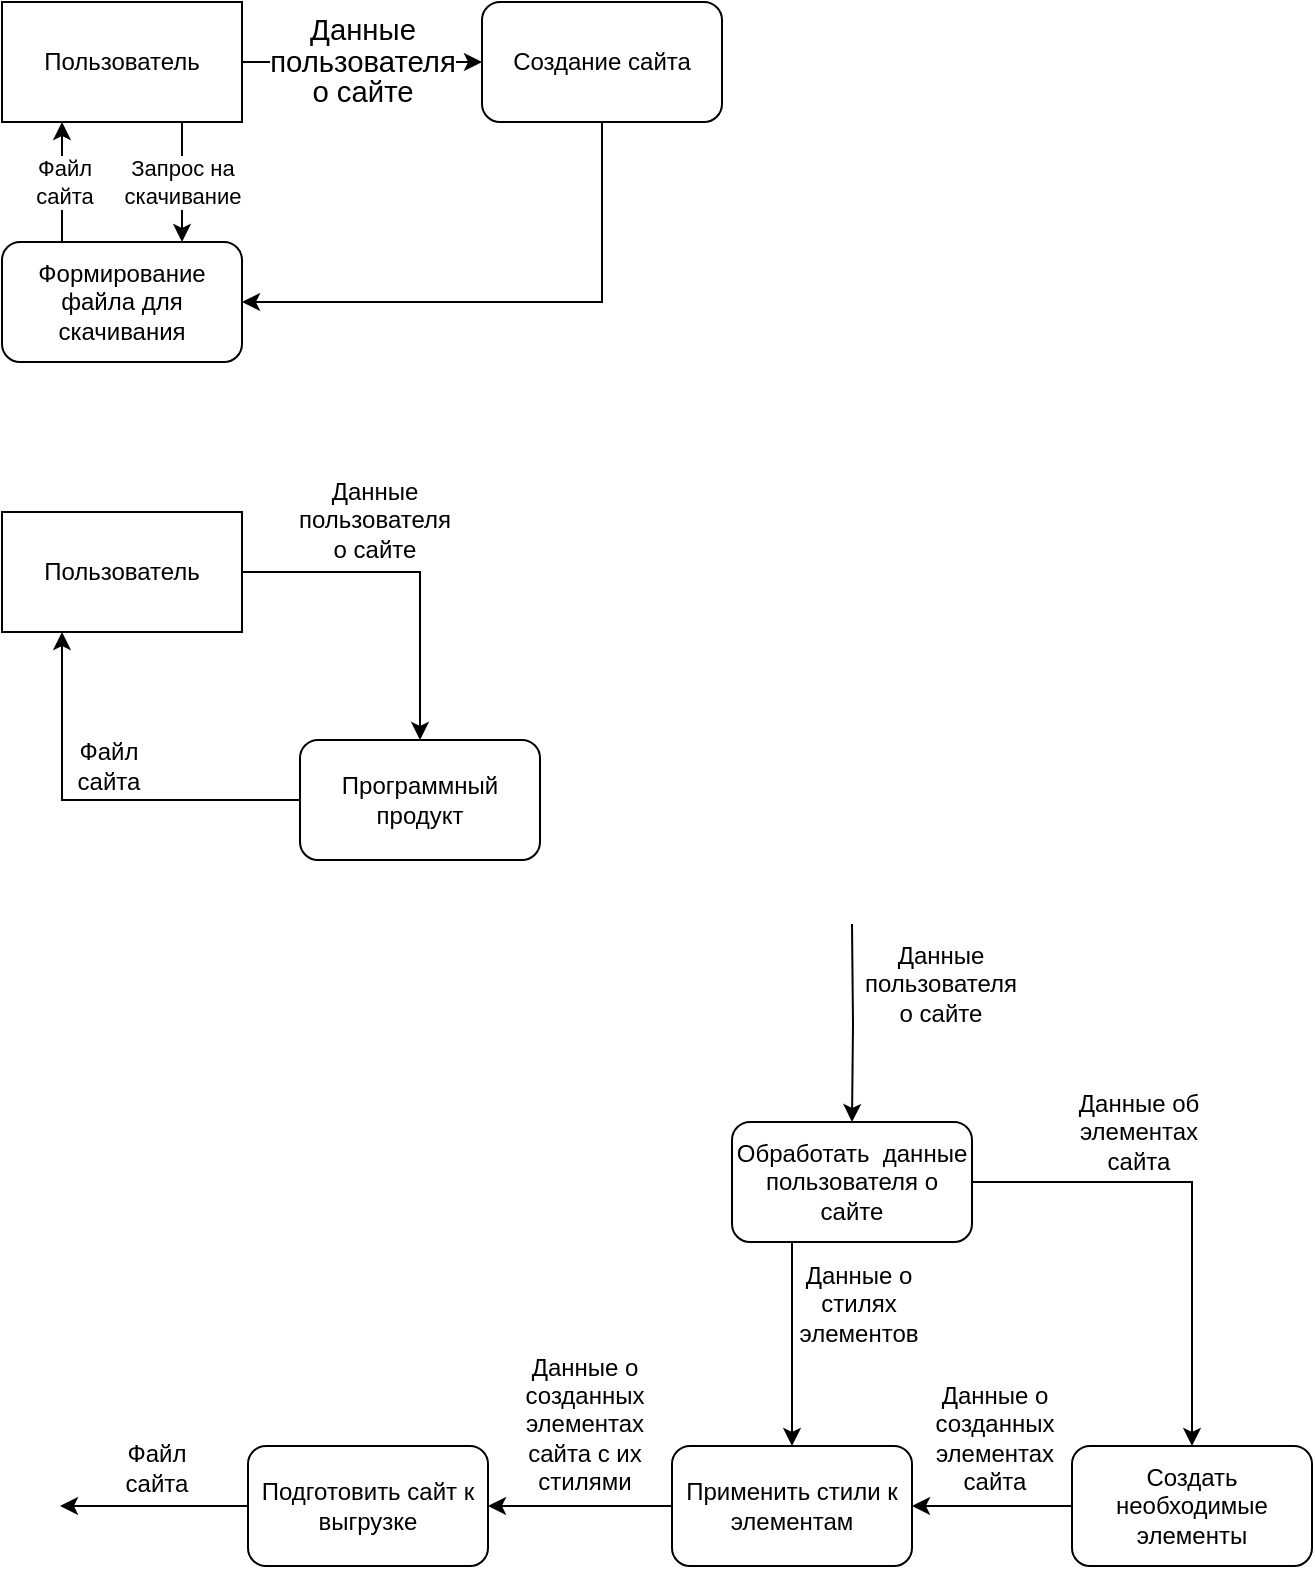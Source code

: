 <mxfile version="18.1.1" type="device"><diagram id="021C_UukKC2W84njs7By" name="Page-1"><mxGraphModel dx="768" dy="743" grid="0" gridSize="10" guides="1" tooltips="1" connect="1" arrows="1" fold="1" page="1" pageScale="1" pageWidth="827" pageHeight="1169" math="0" shadow="0"><root><mxCell id="0"/><mxCell id="1" parent="0"/><mxCell id="vNgLCeMScgqzdLTmRmay-7" style="edgeStyle=orthogonalEdgeStyle;rounded=0;orthogonalLoop=1;jettySize=auto;html=1;exitX=0.75;exitY=1;exitDx=0;exitDy=0;entryX=0.75;entryY=0;entryDx=0;entryDy=0;" parent="1" source="vNgLCeMScgqzdLTmRmay-1" target="vNgLCeMScgqzdLTmRmay-5" edge="1"><mxGeometry relative="1" as="geometry"/></mxCell><mxCell id="vNgLCeMScgqzdLTmRmay-9" value="Запрос на&lt;br&gt;скачивание" style="edgeLabel;html=1;align=center;verticalAlign=middle;resizable=0;points=[];" parent="vNgLCeMScgqzdLTmRmay-7" vertex="1" connectable="0"><mxGeometry x="-0.303" y="-2" relative="1" as="geometry"><mxPoint x="2" y="9" as="offset"/></mxGeometry></mxCell><mxCell id="vNgLCeMScgqzdLTmRmay-1" value="Пользователь" style="rounded=0;whiteSpace=wrap;html=1;" parent="1" vertex="1"><mxGeometry x="15" y="15" width="120" height="60" as="geometry"/></mxCell><mxCell id="vNgLCeMScgqzdLTmRmay-6" style="edgeStyle=orthogonalEdgeStyle;rounded=0;orthogonalLoop=1;jettySize=auto;html=1;exitX=0.5;exitY=1;exitDx=0;exitDy=0;entryX=1;entryY=0.5;entryDx=0;entryDy=0;" parent="1" source="vNgLCeMScgqzdLTmRmay-2" target="vNgLCeMScgqzdLTmRmay-5" edge="1"><mxGeometry relative="1" as="geometry"/></mxCell><mxCell id="vNgLCeMScgqzdLTmRmay-2" value="Создание сайта" style="rounded=1;whiteSpace=wrap;html=1;" parent="1" vertex="1"><mxGeometry x="255" y="15" width="120" height="60" as="geometry"/></mxCell><mxCell id="vNgLCeMScgqzdLTmRmay-3" value="" style="endArrow=classic;html=1;rounded=0;exitX=1;exitY=0.5;exitDx=0;exitDy=0;entryX=0;entryY=0.5;entryDx=0;entryDy=0;" parent="1" source="vNgLCeMScgqzdLTmRmay-1" target="vNgLCeMScgqzdLTmRmay-2" edge="1"><mxGeometry width="50" height="50" relative="1" as="geometry"><mxPoint x="215" y="215" as="sourcePoint"/><mxPoint x="265" y="165" as="targetPoint"/></mxGeometry></mxCell><mxCell id="vNgLCeMScgqzdLTmRmay-4" value="&lt;span style=&quot;font-size: 11.0pt ; line-height: 107% ; font-family: &amp;#34;calibri&amp;#34; , sans-serif&quot;&gt;Данные&lt;br&gt;пользователя&lt;br&gt;о сайте&lt;/span&gt;" style="edgeLabel;html=1;align=center;verticalAlign=middle;resizable=0;points=[];" parent="vNgLCeMScgqzdLTmRmay-3" vertex="1" connectable="0"><mxGeometry x="-0.327" y="1" relative="1" as="geometry"><mxPoint x="19" y="1" as="offset"/></mxGeometry></mxCell><mxCell id="vNgLCeMScgqzdLTmRmay-8" style="edgeStyle=orthogonalEdgeStyle;rounded=0;orthogonalLoop=1;jettySize=auto;html=1;exitX=0.25;exitY=0;exitDx=0;exitDy=0;entryX=0.25;entryY=1;entryDx=0;entryDy=0;" parent="1" source="vNgLCeMScgqzdLTmRmay-5" target="vNgLCeMScgqzdLTmRmay-1" edge="1"><mxGeometry relative="1" as="geometry"/></mxCell><mxCell id="vNgLCeMScgqzdLTmRmay-10" value="Файл&lt;br&gt;сайта" style="edgeLabel;html=1;align=center;verticalAlign=middle;resizable=0;points=[];" parent="vNgLCeMScgqzdLTmRmay-8" vertex="1" connectable="0"><mxGeometry x="0.263" y="-1" relative="1" as="geometry"><mxPoint y="8" as="offset"/></mxGeometry></mxCell><mxCell id="vNgLCeMScgqzdLTmRmay-5" value="Формирование файла для скачивания" style="rounded=1;whiteSpace=wrap;html=1;" parent="1" vertex="1"><mxGeometry x="15" y="135" width="120" height="60" as="geometry"/></mxCell><mxCell id="uDnQyF3M53Srrwc9bJLf-3" value="Пользователь" style="rounded=0;whiteSpace=wrap;html=1;" vertex="1" parent="1"><mxGeometry x="15" y="270" width="120" height="60" as="geometry"/></mxCell><mxCell id="uDnQyF3M53Srrwc9bJLf-5" value="Программный продукт" style="rounded=1;whiteSpace=wrap;html=1;" vertex="1" parent="1"><mxGeometry x="164" y="384" width="120" height="60" as="geometry"/></mxCell><mxCell id="uDnQyF3M53Srrwc9bJLf-6" value="" style="endArrow=classic;html=1;rounded=0;exitX=1;exitY=0.5;exitDx=0;exitDy=0;entryX=0.5;entryY=0;entryDx=0;entryDy=0;edgeStyle=orthogonalEdgeStyle;" edge="1" parent="1" source="uDnQyF3M53Srrwc9bJLf-3" target="uDnQyF3M53Srrwc9bJLf-5"><mxGeometry width="50" height="50" relative="1" as="geometry"><mxPoint x="215" y="470" as="sourcePoint"/><mxPoint x="239" y="320" as="targetPoint"/></mxGeometry></mxCell><mxCell id="uDnQyF3M53Srrwc9bJLf-8" style="edgeStyle=orthogonalEdgeStyle;rounded=0;orthogonalLoop=1;jettySize=auto;html=1;exitX=0;exitY=0.5;exitDx=0;exitDy=0;entryX=0.25;entryY=1;entryDx=0;entryDy=0;" edge="1" parent="1" source="uDnQyF3M53Srrwc9bJLf-5" target="uDnQyF3M53Srrwc9bJLf-3"><mxGeometry relative="1" as="geometry"><mxPoint x="45" y="390" as="sourcePoint"/></mxGeometry></mxCell><mxCell id="uDnQyF3M53Srrwc9bJLf-9" value="Файл&lt;br style=&quot;font-size: 12px;&quot;&gt;сайта" style="edgeLabel;html=1;align=center;verticalAlign=middle;resizable=0;points=[];fontSize=12;" vertex="1" connectable="0" parent="uDnQyF3M53Srrwc9bJLf-8"><mxGeometry x="0.263" y="-1" relative="1" as="geometry"><mxPoint x="22" y="-8" as="offset"/></mxGeometry></mxCell><mxCell id="uDnQyF3M53Srrwc9bJLf-15" style="edgeStyle=orthogonalEdgeStyle;rounded=0;orthogonalLoop=1;jettySize=auto;html=1;exitX=1;exitY=0.5;exitDx=0;exitDy=0;entryX=0.5;entryY=0;entryDx=0;entryDy=0;elbow=vertical;" edge="1" parent="1" source="uDnQyF3M53Srrwc9bJLf-13" target="uDnQyF3M53Srrwc9bJLf-14"><mxGeometry relative="1" as="geometry"/></mxCell><mxCell id="uDnQyF3M53Srrwc9bJLf-16" value="Данные об&lt;br style=&quot;font-size: 12px;&quot;&gt;элементах&lt;br style=&quot;font-size: 12px;&quot;&gt;сайта" style="edgeLabel;html=1;align=center;verticalAlign=middle;resizable=0;points=[];fontSize=12;" vertex="1" connectable="0" parent="uDnQyF3M53Srrwc9bJLf-15"><mxGeometry x="0.066" relative="1" as="geometry"><mxPoint x="-27" y="-44" as="offset"/></mxGeometry></mxCell><mxCell id="uDnQyF3M53Srrwc9bJLf-24" style="edgeStyle=orthogonalEdgeStyle;rounded=0;orthogonalLoop=1;jettySize=auto;html=1;exitX=0.25;exitY=1;exitDx=0;exitDy=0;fontSize=12;elbow=vertical;" edge="1" parent="1" source="uDnQyF3M53Srrwc9bJLf-13" target="uDnQyF3M53Srrwc9bJLf-17"><mxGeometry relative="1" as="geometry"/></mxCell><mxCell id="uDnQyF3M53Srrwc9bJLf-13" value="Обработать&amp;nbsp; данные пользователя о сайте" style="rounded=1;whiteSpace=wrap;html=1;" vertex="1" parent="1"><mxGeometry x="380" y="575" width="120" height="60" as="geometry"/></mxCell><mxCell id="uDnQyF3M53Srrwc9bJLf-23" style="edgeStyle=orthogonalEdgeStyle;rounded=0;orthogonalLoop=1;jettySize=auto;html=1;exitX=0;exitY=0.5;exitDx=0;exitDy=0;entryX=1;entryY=0.5;entryDx=0;entryDy=0;fontSize=12;elbow=vertical;" edge="1" parent="1" source="uDnQyF3M53Srrwc9bJLf-14" target="uDnQyF3M53Srrwc9bJLf-17"><mxGeometry relative="1" as="geometry"/></mxCell><mxCell id="uDnQyF3M53Srrwc9bJLf-14" value="Создать необходимые элементы" style="rounded=1;whiteSpace=wrap;html=1;" vertex="1" parent="1"><mxGeometry x="550" y="737" width="120" height="60" as="geometry"/></mxCell><mxCell id="uDnQyF3M53Srrwc9bJLf-26" style="edgeStyle=orthogonalEdgeStyle;rounded=0;orthogonalLoop=1;jettySize=auto;html=1;exitX=0;exitY=0.5;exitDx=0;exitDy=0;entryX=1;entryY=0.5;entryDx=0;entryDy=0;fontSize=12;elbow=vertical;" edge="1" parent="1" source="uDnQyF3M53Srrwc9bJLf-17" target="uDnQyF3M53Srrwc9bJLf-25"><mxGeometry relative="1" as="geometry"/></mxCell><mxCell id="uDnQyF3M53Srrwc9bJLf-17" value="Применить стили к элементам" style="rounded=1;whiteSpace=wrap;html=1;fontSize=12;" vertex="1" parent="1"><mxGeometry x="350" y="737" width="120" height="60" as="geometry"/></mxCell><mxCell id="uDnQyF3M53Srrwc9bJLf-21" value="Данные о &lt;br&gt;стилях &lt;br&gt;элементов" style="edgeLabel;html=1;align=center;verticalAlign=middle;resizable=0;points=[];fontSize=12;" vertex="1" connectable="0" parent="1"><mxGeometry x="443" y="666" as="geometry"/></mxCell><mxCell id="uDnQyF3M53Srrwc9bJLf-22" value="&lt;span style=&quot;color: rgb(0, 0, 0); font-family: Helvetica; font-size: 12px; font-style: normal; font-variant-ligatures: normal; font-variant-caps: normal; font-weight: 400; letter-spacing: normal; orphans: 2; text-align: center; text-indent: 0px; text-transform: none; widows: 2; word-spacing: 0px; -webkit-text-stroke-width: 0px; background-color: rgb(255, 255, 255); text-decoration-thickness: initial; text-decoration-style: initial; text-decoration-color: initial; float: none; display: inline !important;&quot;&gt;Данные о &lt;br&gt;созданных&lt;/span&gt;&lt;br style=&quot;color: rgb(0, 0, 0); font-family: Helvetica; font-size: 12px; font-style: normal; font-variant-ligatures: normal; font-variant-caps: normal; font-weight: 400; letter-spacing: normal; orphans: 2; text-align: center; text-indent: 0px; text-transform: none; widows: 2; word-spacing: 0px; -webkit-text-stroke-width: 0px; text-decoration-thickness: initial; text-decoration-style: initial; text-decoration-color: initial;&quot;&gt;&lt;span style=&quot;color: rgb(0, 0, 0); font-family: Helvetica; font-size: 12px; font-style: normal; font-variant-ligatures: normal; font-variant-caps: normal; font-weight: 400; letter-spacing: normal; orphans: 2; text-align: center; text-indent: 0px; text-transform: none; widows: 2; word-spacing: 0px; -webkit-text-stroke-width: 0px; background-color: rgb(255, 255, 255); text-decoration-thickness: initial; text-decoration-style: initial; text-decoration-color: initial; float: none; display: inline !important;&quot;&gt;элементах&lt;/span&gt;&lt;br style=&quot;color: rgb(0, 0, 0); font-family: Helvetica; font-size: 12px; font-style: normal; font-variant-ligatures: normal; font-variant-caps: normal; font-weight: 400; letter-spacing: normal; orphans: 2; text-align: center; text-indent: 0px; text-transform: none; widows: 2; word-spacing: 0px; -webkit-text-stroke-width: 0px; text-decoration-thickness: initial; text-decoration-style: initial; text-decoration-color: initial;&quot;&gt;&lt;span style=&quot;color: rgb(0, 0, 0); font-family: Helvetica; font-size: 12px; font-style: normal; font-variant-ligatures: normal; font-variant-caps: normal; font-weight: 400; letter-spacing: normal; orphans: 2; text-align: center; text-indent: 0px; text-transform: none; widows: 2; word-spacing: 0px; -webkit-text-stroke-width: 0px; background-color: rgb(255, 255, 255); text-decoration-thickness: initial; text-decoration-style: initial; text-decoration-color: initial; float: none; display: inline !important;&quot;&gt;сайта&lt;/span&gt;" style="edgeLabel;html=1;align=center;verticalAlign=middle;resizable=0;points=[];fontSize=12;" vertex="1" connectable="0" parent="1"><mxGeometry x="518.003" y="637.0" as="geometry"><mxPoint x="-7" y="96" as="offset"/></mxGeometry></mxCell><mxCell id="uDnQyF3M53Srrwc9bJLf-29" style="edgeStyle=orthogonalEdgeStyle;rounded=0;orthogonalLoop=1;jettySize=auto;html=1;exitX=0;exitY=0.5;exitDx=0;exitDy=0;fontSize=12;elbow=vertical;" edge="1" parent="1" source="uDnQyF3M53Srrwc9bJLf-25"><mxGeometry relative="1" as="geometry"><mxPoint x="44" y="767" as="targetPoint"/></mxGeometry></mxCell><mxCell id="uDnQyF3M53Srrwc9bJLf-25" value="Подготовить сайт к выгрузке" style="rounded=1;whiteSpace=wrap;html=1;fontSize=12;" vertex="1" parent="1"><mxGeometry x="138" y="737" width="120" height="60" as="geometry"/></mxCell><mxCell id="uDnQyF3M53Srrwc9bJLf-28" value="&lt;span style=&quot;color: rgb(0, 0, 0); font-family: Helvetica; font-size: 12px; font-style: normal; font-variant-ligatures: normal; font-variant-caps: normal; font-weight: 400; letter-spacing: normal; orphans: 2; text-align: center; text-indent: 0px; text-transform: none; widows: 2; word-spacing: 0px; -webkit-text-stroke-width: 0px; background-color: rgb(255, 255, 255); text-decoration-thickness: initial; text-decoration-style: initial; text-decoration-color: initial; float: none; display: inline !important;&quot;&gt;Данные о &lt;br&gt;созданных&lt;/span&gt;&lt;br style=&quot;color: rgb(0, 0, 0); font-family: Helvetica; font-size: 12px; font-style: normal; font-variant-ligatures: normal; font-variant-caps: normal; font-weight: 400; letter-spacing: normal; orphans: 2; text-align: center; text-indent: 0px; text-transform: none; widows: 2; word-spacing: 0px; -webkit-text-stroke-width: 0px; text-decoration-thickness: initial; text-decoration-style: initial; text-decoration-color: initial;&quot;&gt;&lt;span style=&quot;color: rgb(0, 0, 0); font-family: Helvetica; font-size: 12px; font-style: normal; font-variant-ligatures: normal; font-variant-caps: normal; font-weight: 400; letter-spacing: normal; orphans: 2; text-align: center; text-indent: 0px; text-transform: none; widows: 2; word-spacing: 0px; -webkit-text-stroke-width: 0px; background-color: rgb(255, 255, 255); text-decoration-thickness: initial; text-decoration-style: initial; text-decoration-color: initial; float: none; display: inline !important;&quot;&gt;элементах&lt;/span&gt;&lt;br style=&quot;color: rgb(0, 0, 0); font-family: Helvetica; font-size: 12px; font-style: normal; font-variant-ligatures: normal; font-variant-caps: normal; font-weight: 400; letter-spacing: normal; orphans: 2; text-align: center; text-indent: 0px; text-transform: none; widows: 2; word-spacing: 0px; -webkit-text-stroke-width: 0px; text-decoration-thickness: initial; text-decoration-style: initial; text-decoration-color: initial;&quot;&gt;&lt;span style=&quot;color: rgb(0, 0, 0); font-family: Helvetica; font-size: 12px; font-style: normal; font-variant-ligatures: normal; font-variant-caps: normal; font-weight: 400; letter-spacing: normal; orphans: 2; text-align: center; text-indent: 0px; text-transform: none; widows: 2; word-spacing: 0px; -webkit-text-stroke-width: 0px; background-color: rgb(255, 255, 255); text-decoration-thickness: initial; text-decoration-style: initial; text-decoration-color: initial; float: none; display: inline !important;&quot;&gt;сайта с их&lt;br&gt;стилями&lt;/span&gt;" style="edgeLabel;html=1;align=center;verticalAlign=middle;resizable=0;points=[];fontSize=12;" vertex="1" connectable="0" parent="1"><mxGeometry x="313.003" y="630.0" as="geometry"><mxPoint x="-7" y="96" as="offset"/></mxGeometry></mxCell><mxCell id="uDnQyF3M53Srrwc9bJLf-30" value="Файл&lt;br style=&quot;font-size: 12px;&quot;&gt;сайта" style="edgeLabel;html=1;align=center;verticalAlign=middle;resizable=0;points=[];fontSize=12;" vertex="1" connectable="0" parent="1"><mxGeometry x="92.0" y="747.997" as="geometry"/></mxCell><mxCell id="uDnQyF3M53Srrwc9bJLf-31" value="Данные &lt;br&gt;пользователя &lt;br&gt;о сайте" style="edgeLabel;html=1;align=center;verticalAlign=middle;resizable=0;points=[];fontSize=12;" vertex="1" connectable="0" parent="1"><mxGeometry x="201.0" y="273.997" as="geometry"/></mxCell><mxCell id="uDnQyF3M53Srrwc9bJLf-32" value="" style="endArrow=classic;html=1;rounded=0;entryX=0.5;entryY=0;entryDx=0;entryDy=0;edgeStyle=orthogonalEdgeStyle;" edge="1" parent="1" target="uDnQyF3M53Srrwc9bJLf-13"><mxGeometry width="50" height="50" relative="1" as="geometry"><mxPoint x="440" y="476" as="sourcePoint"/><mxPoint x="449.0" y="560" as="targetPoint"/></mxGeometry></mxCell><mxCell id="uDnQyF3M53Srrwc9bJLf-33" value="Данные &lt;br&gt;пользователя &lt;br&gt;о сайте" style="edgeLabel;html=1;align=center;verticalAlign=middle;resizable=0;points=[];fontSize=12;" vertex="1" connectable="0" parent="1"><mxGeometry x="484.0" y="505.997" as="geometry"/></mxCell></root></mxGraphModel></diagram></mxfile>